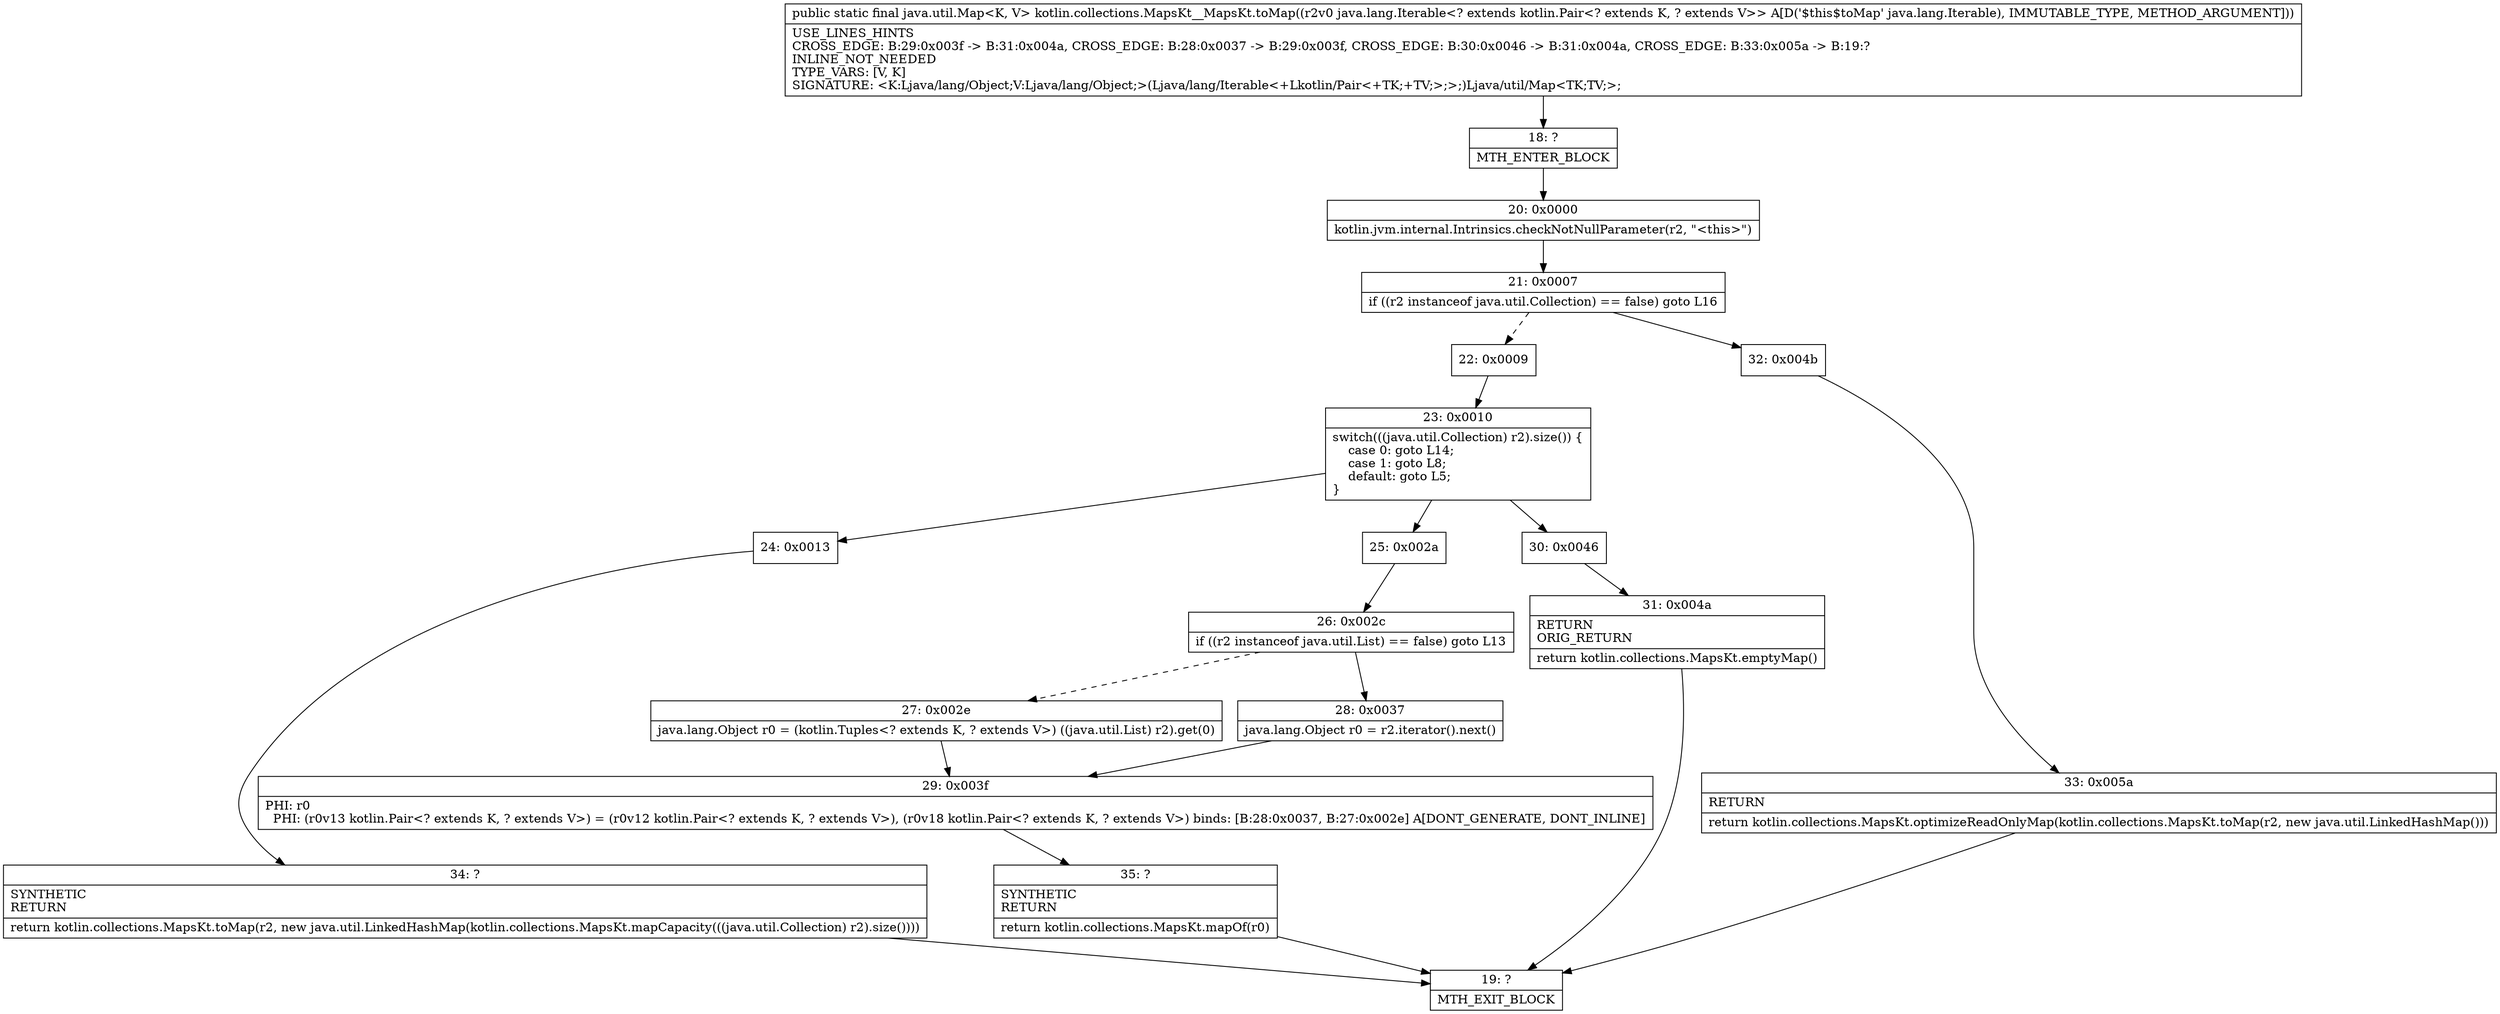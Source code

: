 digraph "CFG forkotlin.collections.MapsKt__MapsKt.toMap(Ljava\/lang\/Iterable;)Ljava\/util\/Map;" {
Node_18 [shape=record,label="{18\:\ ?|MTH_ENTER_BLOCK\l}"];
Node_20 [shape=record,label="{20\:\ 0x0000|kotlin.jvm.internal.Intrinsics.checkNotNullParameter(r2, \"\<this\>\")\l}"];
Node_21 [shape=record,label="{21\:\ 0x0007|if ((r2 instanceof java.util.Collection) == false) goto L16\l}"];
Node_22 [shape=record,label="{22\:\ 0x0009}"];
Node_23 [shape=record,label="{23\:\ 0x0010|switch(((java.util.Collection) r2).size()) \{\l    case 0: goto L14;\l    case 1: goto L8;\l    default: goto L5;\l\}\l}"];
Node_24 [shape=record,label="{24\:\ 0x0013}"];
Node_34 [shape=record,label="{34\:\ ?|SYNTHETIC\lRETURN\l|return kotlin.collections.MapsKt.toMap(r2, new java.util.LinkedHashMap(kotlin.collections.MapsKt.mapCapacity(((java.util.Collection) r2).size())))\l}"];
Node_19 [shape=record,label="{19\:\ ?|MTH_EXIT_BLOCK\l}"];
Node_25 [shape=record,label="{25\:\ 0x002a}"];
Node_26 [shape=record,label="{26\:\ 0x002c|if ((r2 instanceof java.util.List) == false) goto L13\l}"];
Node_27 [shape=record,label="{27\:\ 0x002e|java.lang.Object r0 = (kotlin.Tuples\<? extends K, ? extends V\>) ((java.util.List) r2).get(0)\l}"];
Node_29 [shape=record,label="{29\:\ 0x003f|PHI: r0 \l  PHI: (r0v13 kotlin.Pair\<? extends K, ? extends V\>) = (r0v12 kotlin.Pair\<? extends K, ? extends V\>), (r0v18 kotlin.Pair\<? extends K, ? extends V\>) binds: [B:28:0x0037, B:27:0x002e] A[DONT_GENERATE, DONT_INLINE]\l}"];
Node_35 [shape=record,label="{35\:\ ?|SYNTHETIC\lRETURN\l|return kotlin.collections.MapsKt.mapOf(r0)\l}"];
Node_28 [shape=record,label="{28\:\ 0x0037|java.lang.Object r0 = r2.iterator().next()\l}"];
Node_30 [shape=record,label="{30\:\ 0x0046}"];
Node_31 [shape=record,label="{31\:\ 0x004a|RETURN\lORIG_RETURN\l|return kotlin.collections.MapsKt.emptyMap()\l}"];
Node_32 [shape=record,label="{32\:\ 0x004b}"];
Node_33 [shape=record,label="{33\:\ 0x005a|RETURN\l|return kotlin.collections.MapsKt.optimizeReadOnlyMap(kotlin.collections.MapsKt.toMap(r2, new java.util.LinkedHashMap()))\l}"];
MethodNode[shape=record,label="{public static final java.util.Map\<K, V\> kotlin.collections.MapsKt__MapsKt.toMap((r2v0 java.lang.Iterable\<? extends kotlin.Pair\<? extends K, ? extends V\>\> A[D('$this$toMap' java.lang.Iterable), IMMUTABLE_TYPE, METHOD_ARGUMENT]))  | USE_LINES_HINTS\lCROSS_EDGE: B:29:0x003f \-\> B:31:0x004a, CROSS_EDGE: B:28:0x0037 \-\> B:29:0x003f, CROSS_EDGE: B:30:0x0046 \-\> B:31:0x004a, CROSS_EDGE: B:33:0x005a \-\> B:19:?\lINLINE_NOT_NEEDED\lTYPE_VARS: [V, K]\lSIGNATURE: \<K:Ljava\/lang\/Object;V:Ljava\/lang\/Object;\>(Ljava\/lang\/Iterable\<+Lkotlin\/Pair\<+TK;+TV;\>;\>;)Ljava\/util\/Map\<TK;TV;\>;\l}"];
MethodNode -> Node_18;Node_18 -> Node_20;
Node_20 -> Node_21;
Node_21 -> Node_22[style=dashed];
Node_21 -> Node_32;
Node_22 -> Node_23;
Node_23 -> Node_24;
Node_23 -> Node_25;
Node_23 -> Node_30;
Node_24 -> Node_34;
Node_34 -> Node_19;
Node_25 -> Node_26;
Node_26 -> Node_27[style=dashed];
Node_26 -> Node_28;
Node_27 -> Node_29;
Node_29 -> Node_35;
Node_35 -> Node_19;
Node_28 -> Node_29;
Node_30 -> Node_31;
Node_31 -> Node_19;
Node_32 -> Node_33;
Node_33 -> Node_19;
}

